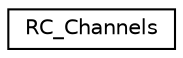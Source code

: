 digraph "Graphical Class Hierarchy"
{
 // INTERACTIVE_SVG=YES
  edge [fontname="Helvetica",fontsize="10",labelfontname="Helvetica",labelfontsize="10"];
  node [fontname="Helvetica",fontsize="10",shape=record];
  rankdir="LR";
  Node1 [label="RC_Channels",height=0.2,width=0.4,color="black", fillcolor="white", style="filled",URL="$classRC__Channels.html"];
}
